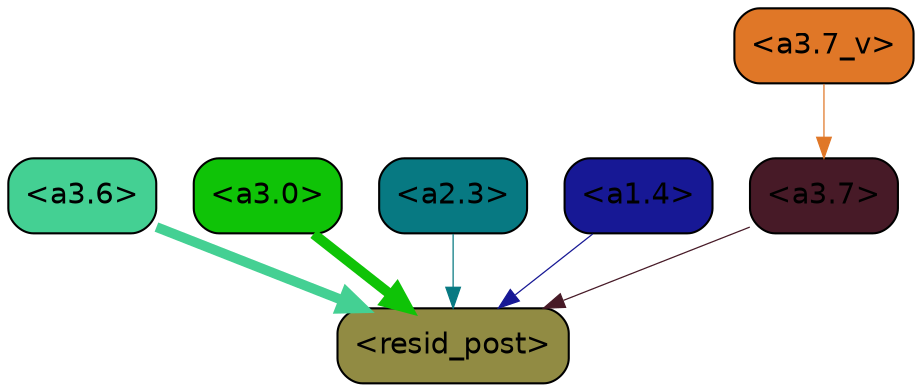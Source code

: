strict digraph "" {
	graph [bgcolor=transparent,
		layout=dot,
		overlap=false,
		splines=true
	];
	"<a3.7>"	[color=black,
		fillcolor="#471a27",
		fontname=Helvetica,
		shape=box,
		style="filled, rounded"];
	"<resid_post>"	[color=black,
		fillcolor="#918b43",
		fontname=Helvetica,
		shape=box,
		style="filled, rounded"];
	"<a3.7>" -> "<resid_post>"	[color="#471a27",
		penwidth=0.6];
	"<a3.6>"	[color=black,
		fillcolor="#44d093",
		fontname=Helvetica,
		shape=box,
		style="filled, rounded"];
	"<a3.6>" -> "<resid_post>"	[color="#44d093",
		penwidth=4.751612067222595];
	"<a3.0>"	[color=black,
		fillcolor="#0fc307",
		fontname=Helvetica,
		shape=box,
		style="filled, rounded"];
	"<a3.0>" -> "<resid_post>"	[color="#0fc307",
		penwidth=4.884142994880676];
	"<a2.3>"	[color=black,
		fillcolor="#077982",
		fontname=Helvetica,
		shape=box,
		style="filled, rounded"];
	"<a2.3>" -> "<resid_post>"	[color="#077982",
		penwidth=0.6];
	"<a1.4>"	[color=black,
		fillcolor="#171895",
		fontname=Helvetica,
		shape=box,
		style="filled, rounded"];
	"<a1.4>" -> "<resid_post>"	[color="#171895",
		penwidth=0.6];
	"<a3.7_v>"	[color=black,
		fillcolor="#e07727",
		fontname=Helvetica,
		shape=box,
		style="filled, rounded"];
	"<a3.7_v>" -> "<a3.7>"	[color="#e07727",
		penwidth=0.6];
}
